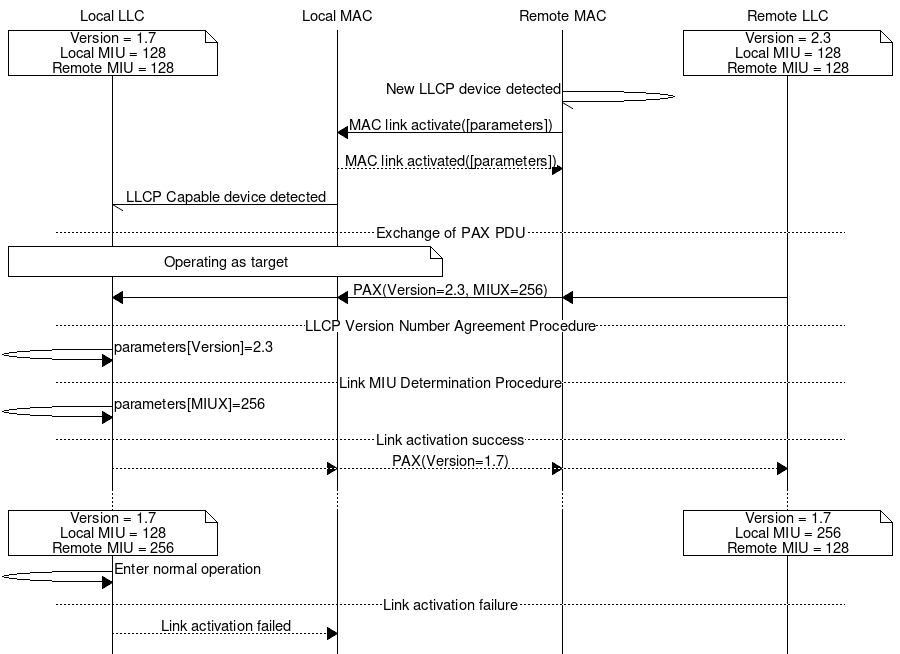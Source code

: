 msc {
    hscale = "1.5";

    ll [label="Local LLC"], lm [label="Local MAC"], rm [label="Remote MAC"], rl [label="Remote LLC"];

    ll note ll [label="Version = 1.7\nLocal MIU = 128\nRemote MIU = 128"], rl note rl [label="Version = 2.3\nLocal MIU = 128\nRemote MIU = 128"];

    rm -> rm [label="New LLCP device detected"];
    rm => lm [label="MAC link activate([parameters])"];
    lm >> rm [label="MAC link activated([parameters])"];
    lm -> ll [label="LLCP Capable device detected"];

    --- [label="Exchange of PAX PDU"];

    ll note lm [label="Operating as target"];
    * <= rl [label="PAX(Version=2.3, MIUX=256)"];

    --- [label="LLCP Version Number Agreement Procedure"];

    ll => ll  [label="parameters[Version]=2.3"];

    --- [label="Link MIU Determination Procedure"];

    ll => ll [label="parameters[MIUX]=256"];

    --- [label="Link activation success"];

    ll >>*  [label="PAX(Version=1.7)"];
    ...;

    ll note ll [label="Version = 1.7\nLocal MIU = 128\nRemote MIU = 256"], rl note rl [label="Version = 1.7\nLocal MIU = 256\nRemote MIU = 128"];
    ll => ll  [label="Enter normal operation"];

    --- [label="Link activation failure"];

    ll >> lm [label="Link activation failed"];
}
